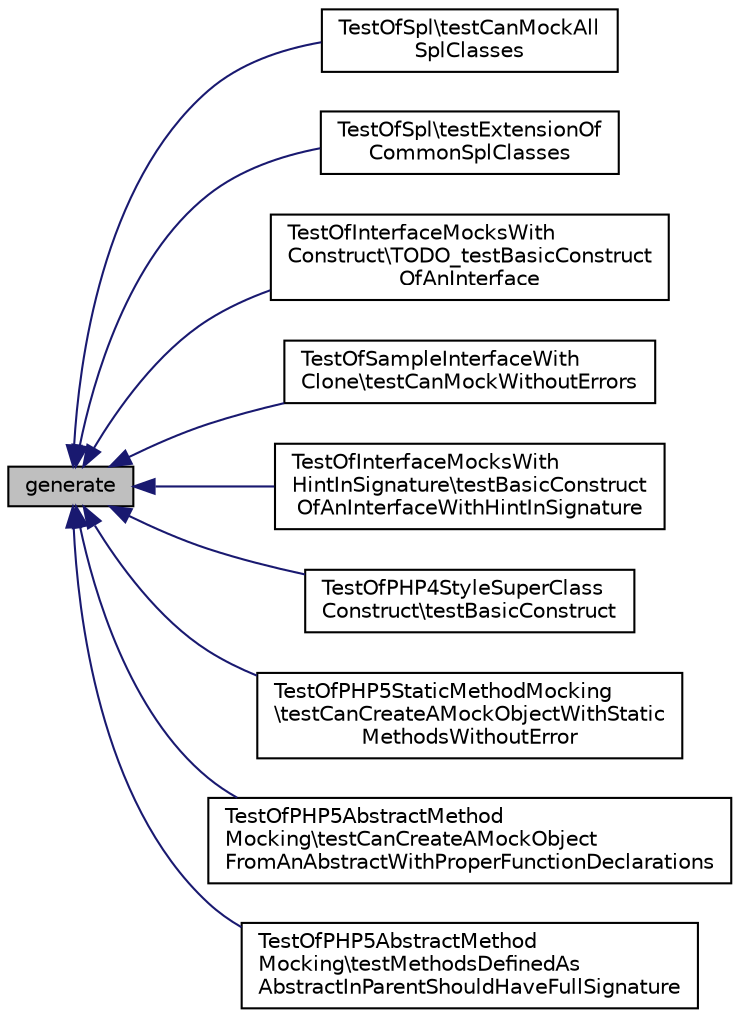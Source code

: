 digraph "generate"
{
  edge [fontname="Helvetica",fontsize="10",labelfontname="Helvetica",labelfontsize="10"];
  node [fontname="Helvetica",fontsize="10",shape=record];
  rankdir="LR";
  Node1 [label="generate",height=0.2,width=0.4,color="black", fillcolor="grey75", style="filled" fontcolor="black"];
  Node1 -> Node2 [dir="back",color="midnightblue",fontsize="10",style="solid",fontname="Helvetica"];
  Node2 [label="TestOfSpl\\testCanMockAll\lSplClasses",height=0.2,width=0.4,color="black", fillcolor="white", style="filled",URL="$class_test_of_spl.html#a240e09f399e00aa997cfbcabcd986129"];
  Node1 -> Node3 [dir="back",color="midnightblue",fontsize="10",style="solid",fontname="Helvetica"];
  Node3 [label="TestOfSpl\\testExtensionOf\lCommonSplClasses",height=0.2,width=0.4,color="black", fillcolor="white", style="filled",URL="$class_test_of_spl.html#a0377c3669d62dda517749517192e0cfa"];
  Node1 -> Node4 [dir="back",color="midnightblue",fontsize="10",style="solid",fontname="Helvetica"];
  Node4 [label="TestOfInterfaceMocksWith\lConstruct\\TODO_testBasicConstruct\lOfAnInterface",height=0.2,width=0.4,color="black", fillcolor="white", style="filled",URL="$class_test_of_interface_mocks_with_construct.html#a9d12734c495f01f6adc92589ebd2c53e"];
  Node1 -> Node5 [dir="back",color="midnightblue",fontsize="10",style="solid",fontname="Helvetica"];
  Node5 [label="TestOfSampleInterfaceWith\lClone\\testCanMockWithoutErrors",height=0.2,width=0.4,color="black", fillcolor="white", style="filled",URL="$class_test_of_sample_interface_with_clone.html#ae805ed9b68273104226ada85ceaa1085"];
  Node1 -> Node6 [dir="back",color="midnightblue",fontsize="10",style="solid",fontname="Helvetica"];
  Node6 [label="TestOfInterfaceMocksWith\lHintInSignature\\testBasicConstruct\lOfAnInterfaceWithHintInSignature",height=0.2,width=0.4,color="black", fillcolor="white", style="filled",URL="$class_test_of_interface_mocks_with_hint_in_signature.html#a9c7071b927c7ccf6bf8b54ba94b47e7c"];
  Node1 -> Node7 [dir="back",color="midnightblue",fontsize="10",style="solid",fontname="Helvetica"];
  Node7 [label="TestOfPHP4StyleSuperClass\lConstruct\\testBasicConstruct",height=0.2,width=0.4,color="black", fillcolor="white", style="filled",URL="$class_test_of_p_h_p4_style_super_class_construct.html#ac2d866bedb199bc64000879549575e10"];
  Node1 -> Node8 [dir="back",color="midnightblue",fontsize="10",style="solid",fontname="Helvetica"];
  Node8 [label="TestOfPHP5StaticMethodMocking\l\\testCanCreateAMockObjectWithStatic\lMethodsWithoutError",height=0.2,width=0.4,color="black", fillcolor="white", style="filled",URL="$class_test_of_p_h_p5_static_method_mocking.html#a8d282ff43369a91ebdb2a538b5af8bc0"];
  Node1 -> Node9 [dir="back",color="midnightblue",fontsize="10",style="solid",fontname="Helvetica"];
  Node9 [label="TestOfPHP5AbstractMethod\lMocking\\testCanCreateAMockObject\lFromAnAbstractWithProperFunctionDeclarations",height=0.2,width=0.4,color="black", fillcolor="white", style="filled",URL="$class_test_of_p_h_p5_abstract_method_mocking.html#a0c0cafbc0e21694da3d728b59043f3f6"];
  Node1 -> Node10 [dir="back",color="midnightblue",fontsize="10",style="solid",fontname="Helvetica"];
  Node10 [label="TestOfPHP5AbstractMethod\lMocking\\testMethodsDefinedAs\lAbstractInParentShouldHaveFullSignature",height=0.2,width=0.4,color="black", fillcolor="white", style="filled",URL="$class_test_of_p_h_p5_abstract_method_mocking.html#af0619e73474e1812fd5ec01fde45038a"];
}
